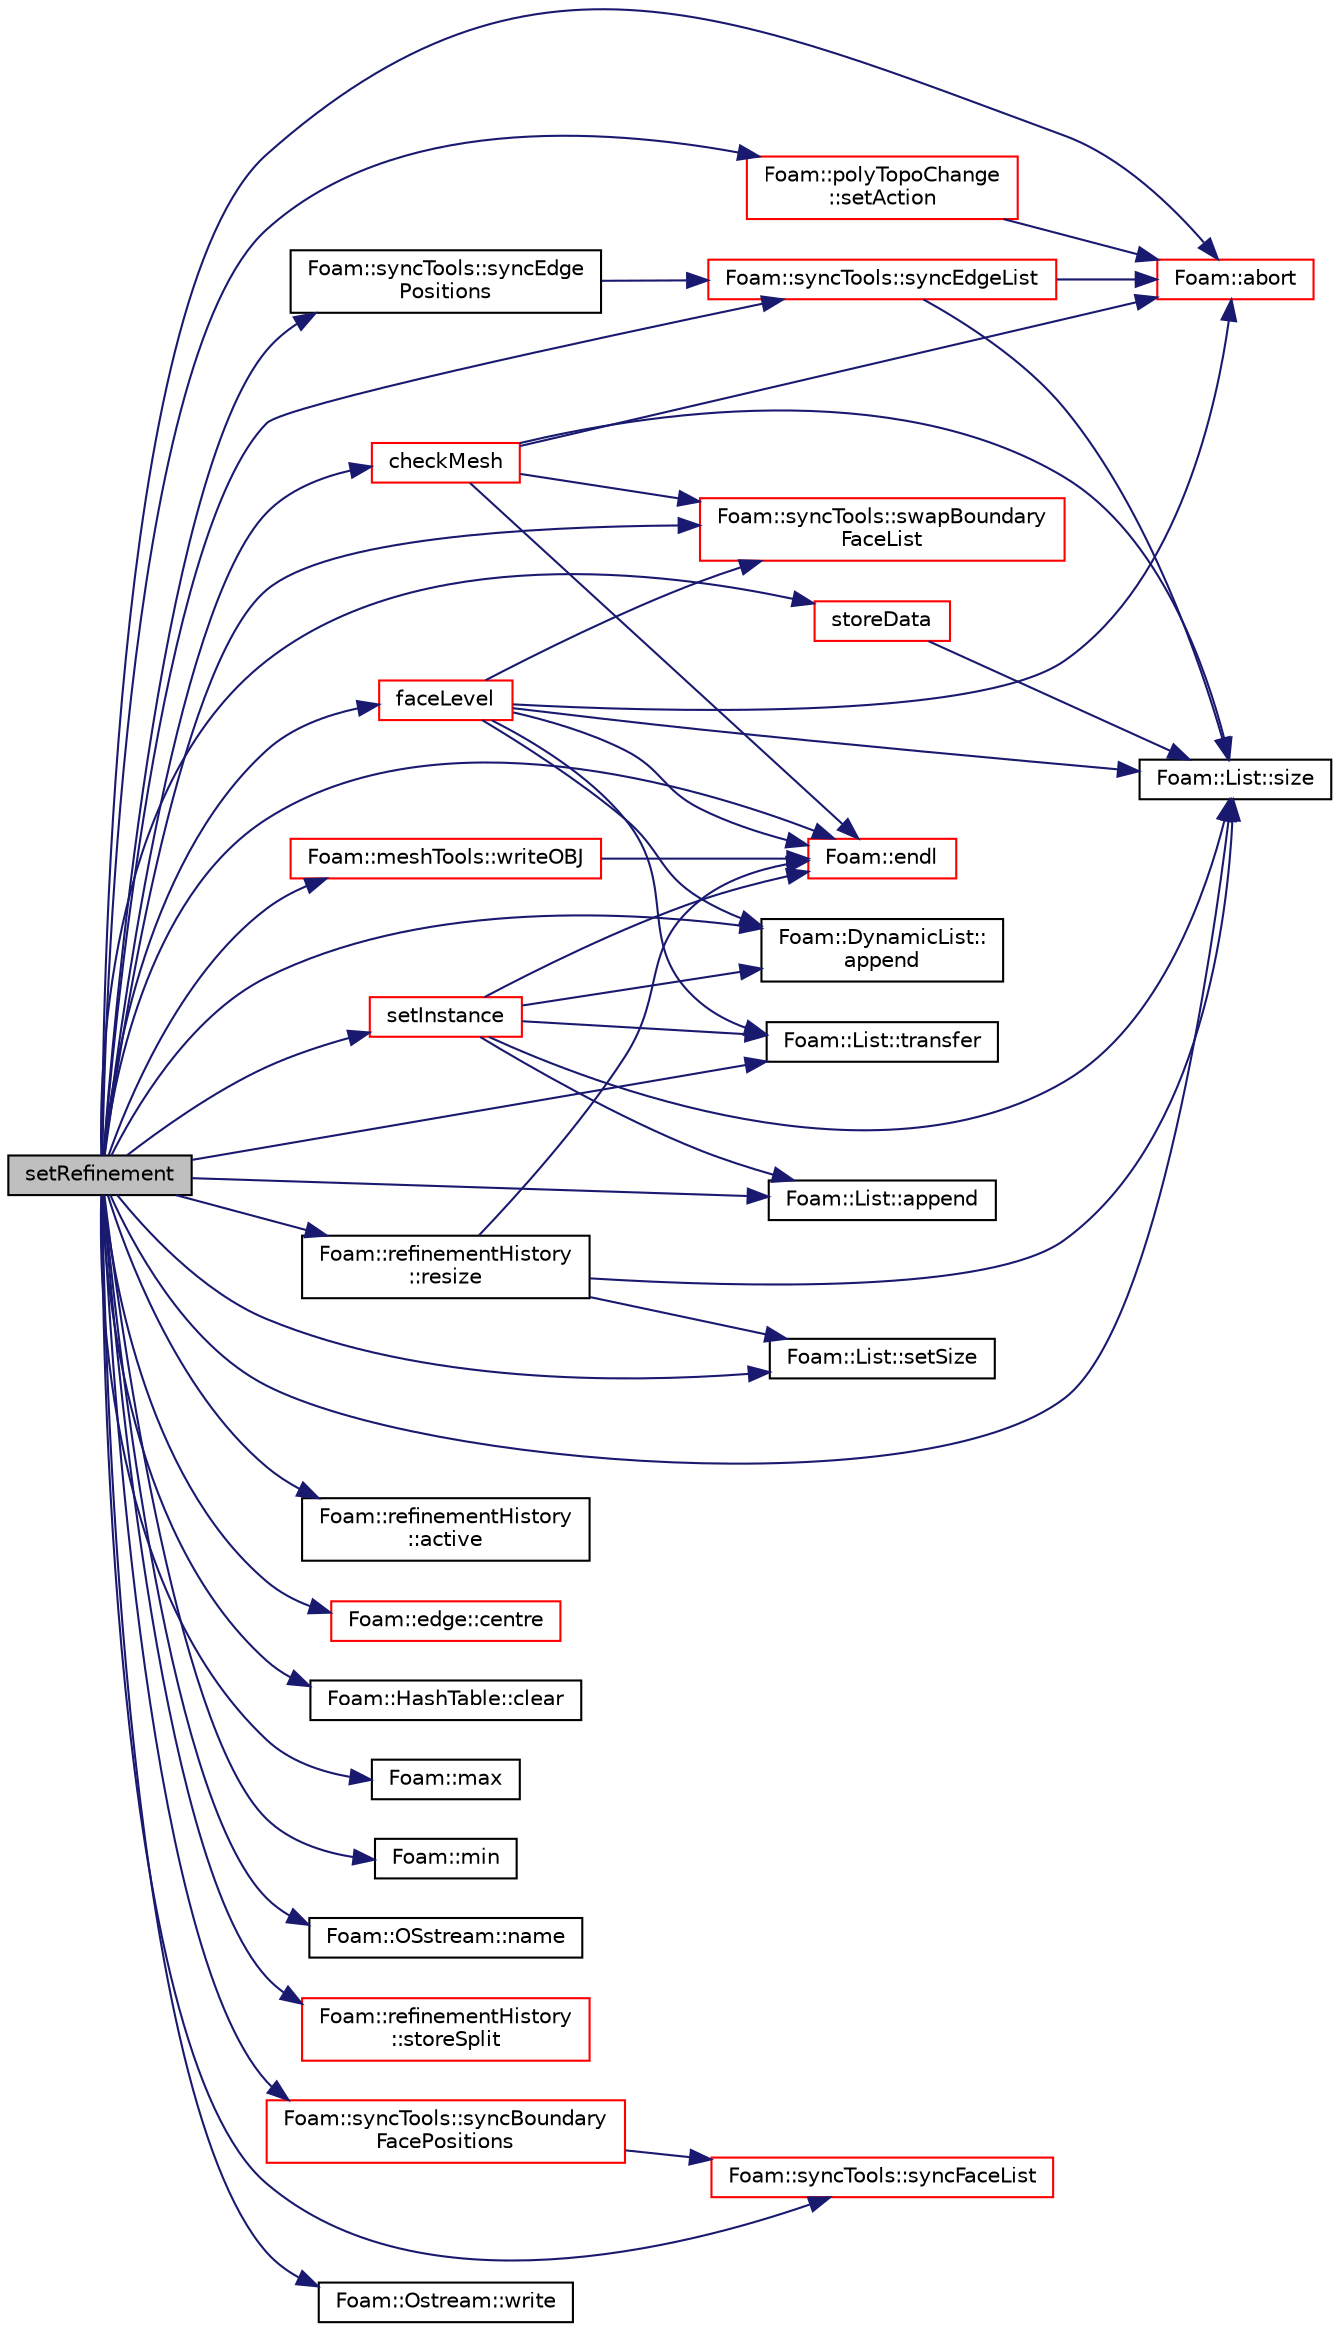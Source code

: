 digraph "setRefinement"
{
  bgcolor="transparent";
  edge [fontname="Helvetica",fontsize="10",labelfontname="Helvetica",labelfontsize="10"];
  node [fontname="Helvetica",fontsize="10",shape=record];
  rankdir="LR";
  Node4209 [label="setRefinement",height=0.2,width=0.4,color="black", fillcolor="grey75", style="filled", fontcolor="black"];
  Node4209 -> Node4210 [color="midnightblue",fontsize="10",style="solid",fontname="Helvetica"];
  Node4210 [label="Foam::abort",height=0.2,width=0.4,color="red",URL="$a21851.html#a447107a607d03e417307c203fa5fb44b"];
  Node4209 -> Node4255 [color="midnightblue",fontsize="10",style="solid",fontname="Helvetica"];
  Node4255 [label="Foam::refinementHistory\l::active",height=0.2,width=0.4,color="black",URL="$a22421.html#ad9735e23cb0888fb98e1c5893aecff7e",tooltip="Is there unrefinement history? "];
  Node4209 -> Node4256 [color="midnightblue",fontsize="10",style="solid",fontname="Helvetica"];
  Node4256 [label="Foam::DynamicList::\lappend",height=0.2,width=0.4,color="black",URL="$a27005.html#a7b67b42af715604376ad63a681dee6d8",tooltip="Append an element at the end of the list. "];
  Node4209 -> Node4257 [color="midnightblue",fontsize="10",style="solid",fontname="Helvetica"];
  Node4257 [label="Foam::List::append",height=0.2,width=0.4,color="black",URL="$a26833.html#a399dd2bf0d9a32016717dc90126f016b",tooltip="Append an element at the end of the list. "];
  Node4209 -> Node4258 [color="midnightblue",fontsize="10",style="solid",fontname="Helvetica"];
  Node4258 [label="Foam::edge::centre",height=0.2,width=0.4,color="red",URL="$a28361.html#a87a4cbbb775d06be2c2f27bdab4ddb04",tooltip="Return centre (centroid) "];
  Node4209 -> Node4262 [color="midnightblue",fontsize="10",style="solid",fontname="Helvetica"];
  Node4262 [label="checkMesh",height=0.2,width=0.4,color="red",URL="$a22413.html#a432ff341842268fa21b8363e6b2c45b9",tooltip="Debug: Check coupled mesh for correctness. "];
  Node4262 -> Node4217 [color="midnightblue",fontsize="10",style="solid",fontname="Helvetica"];
  Node4217 [label="Foam::endl",height=0.2,width=0.4,color="red",URL="$a21851.html#a2db8fe02a0d3909e9351bb4275b23ce4",tooltip="Add newline and flush stream. "];
  Node4262 -> Node4263 [color="midnightblue",fontsize="10",style="solid",fontname="Helvetica"];
  Node4263 [label="Foam::syncTools::swapBoundary\lFaceList",height=0.2,width=0.4,color="red",URL="$a28657.html#a30e4f2ce2c2399c35f5d674bdb7c07fd",tooltip="Swap coupled boundary face values. "];
  Node4262 -> Node4210 [color="midnightblue",fontsize="10",style="solid",fontname="Helvetica"];
  Node4262 -> Node4308 [color="midnightblue",fontsize="10",style="solid",fontname="Helvetica"];
  Node4308 [label="Foam::List::size",height=0.2,width=0.4,color="black",URL="$a26833.html#a8a5f6fa29bd4b500caf186f60245b384",tooltip="Override size to be inconsistent with allocated storage. "];
  Node4209 -> Node4542 [color="midnightblue",fontsize="10",style="solid",fontname="Helvetica"];
  Node4542 [label="Foam::HashTable::clear",height=0.2,width=0.4,color="black",URL="$a26841.html#ac8bb3912a3ce86b15842e79d0b421204",tooltip="Clear all entries from table. "];
  Node4209 -> Node4217 [color="midnightblue",fontsize="10",style="solid",fontname="Helvetica"];
  Node4209 -> Node4591 [color="midnightblue",fontsize="10",style="solid",fontname="Helvetica"];
  Node4591 [label="faceLevel",height=0.2,width=0.4,color="red",URL="$a22413.html#ac66af0825e27fea70e129da1dd74290a",tooltip="Gets level such that the face has four points <= level. "];
  Node4591 -> Node4210 [color="midnightblue",fontsize="10",style="solid",fontname="Helvetica"];
  Node4591 -> Node4256 [color="midnightblue",fontsize="10",style="solid",fontname="Helvetica"];
  Node4591 -> Node4217 [color="midnightblue",fontsize="10",style="solid",fontname="Helvetica"];
  Node4591 -> Node4308 [color="midnightblue",fontsize="10",style="solid",fontname="Helvetica"];
  Node4591 -> Node4263 [color="midnightblue",fontsize="10",style="solid",fontname="Helvetica"];
  Node4591 -> Node4607 [color="midnightblue",fontsize="10",style="solid",fontname="Helvetica"];
  Node4607 [label="Foam::List::transfer",height=0.2,width=0.4,color="black",URL="$a26833.html#a25ad1d2084d16b234b0cf91c07e832c0",tooltip="Transfer the contents of the argument List into this list. "];
  Node4209 -> Node4424 [color="midnightblue",fontsize="10",style="solid",fontname="Helvetica"];
  Node4424 [label="Foam::max",height=0.2,width=0.4,color="black",URL="$a21851.html#ac993e906cf2774ae77e666bc24e81733"];
  Node4209 -> Node4571 [color="midnightblue",fontsize="10",style="solid",fontname="Helvetica"];
  Node4571 [label="Foam::min",height=0.2,width=0.4,color="black",URL="$a21851.html#a253e112ad2d56d96230ff39ea7f442dc"];
  Node4209 -> Node4323 [color="midnightblue",fontsize="10",style="solid",fontname="Helvetica"];
  Node4323 [label="Foam::OSstream::name",height=0.2,width=0.4,color="black",URL="$a27397.html#a41b2d01e5fd6e1bc71a895d8b8a86308",tooltip="Return the name of the stream. "];
  Node4209 -> Node4611 [color="midnightblue",fontsize="10",style="solid",fontname="Helvetica"];
  Node4611 [label="Foam::refinementHistory\l::resize",height=0.2,width=0.4,color="black",URL="$a22421.html#abb1149a404586373ae9d9d4a6bfc65e7",tooltip="Extend/shrink storage. additional visibleCells_ elements get. "];
  Node4611 -> Node4308 [color="midnightblue",fontsize="10",style="solid",fontname="Helvetica"];
  Node4611 -> Node4217 [color="midnightblue",fontsize="10",style="solid",fontname="Helvetica"];
  Node4611 -> Node4274 [color="midnightblue",fontsize="10",style="solid",fontname="Helvetica"];
  Node4274 [label="Foam::List::setSize",height=0.2,width=0.4,color="black",URL="$a26833.html#aedb985ffeaf1bdbfeccc2a8730405703",tooltip="Reset size of List. "];
  Node4209 -> Node4612 [color="midnightblue",fontsize="10",style="solid",fontname="Helvetica"];
  Node4612 [label="Foam::polyTopoChange\l::setAction",height=0.2,width=0.4,color="red",URL="$a22449.html#a40a23962b792d24f4cb999f5b55aece2",tooltip="For compatibility with polyTopoChange: set topological action. "];
  Node4612 -> Node4210 [color="midnightblue",fontsize="10",style="solid",fontname="Helvetica"];
  Node4209 -> Node4692 [color="midnightblue",fontsize="10",style="solid",fontname="Helvetica"];
  Node4692 [label="setInstance",height=0.2,width=0.4,color="red",URL="$a22413.html#af44817e5a0340574e0dd5d2d863d75d1"];
  Node4692 -> Node4217 [color="midnightblue",fontsize="10",style="solid",fontname="Helvetica"];
  Node4692 -> Node4256 [color="midnightblue",fontsize="10",style="solid",fontname="Helvetica"];
  Node4692 -> Node4308 [color="midnightblue",fontsize="10",style="solid",fontname="Helvetica"];
  Node4692 -> Node4607 [color="midnightblue",fontsize="10",style="solid",fontname="Helvetica"];
  Node4692 -> Node4257 [color="midnightblue",fontsize="10",style="solid",fontname="Helvetica"];
  Node4209 -> Node4274 [color="midnightblue",fontsize="10",style="solid",fontname="Helvetica"];
  Node4209 -> Node4308 [color="midnightblue",fontsize="10",style="solid",fontname="Helvetica"];
  Node4209 -> Node4699 [color="midnightblue",fontsize="10",style="solid",fontname="Helvetica"];
  Node4699 [label="storeData",height=0.2,width=0.4,color="red",URL="$a22413.html#aca564b3e1d6bf72a398ffc8c17668020",tooltip="Signal points/face/cells for which to store data. "];
  Node4699 -> Node4308 [color="midnightblue",fontsize="10",style="solid",fontname="Helvetica"];
  Node4209 -> Node4700 [color="midnightblue",fontsize="10",style="solid",fontname="Helvetica"];
  Node4700 [label="Foam::refinementHistory\l::storeSplit",height=0.2,width=0.4,color="red",URL="$a22421.html#a265db1d2d17228b9e0063c008ea20f13",tooltip="Store splitting of cell into 8. "];
  Node4209 -> Node4263 [color="midnightblue",fontsize="10",style="solid",fontname="Helvetica"];
  Node4209 -> Node4734 [color="midnightblue",fontsize="10",style="solid",fontname="Helvetica"];
  Node4734 [label="Foam::syncTools::syncBoundary\lFacePositions",height=0.2,width=0.4,color="red",URL="$a28657.html#a6df81b2bf1cb57d5a6ccc1d8d26b711c",tooltip="Synchronize locations on boundary faces only. "];
  Node4734 -> Node4339 [color="midnightblue",fontsize="10",style="solid",fontname="Helvetica"];
  Node4339 [label="Foam::syncTools::syncFaceList",height=0.2,width=0.4,color="red",URL="$a28657.html#abed40ebf1b90b365509600f5e7b004b7",tooltip="Synchronize values on all mesh faces. "];
  Node4209 -> Node4735 [color="midnightblue",fontsize="10",style="solid",fontname="Helvetica"];
  Node4735 [label="Foam::syncTools::syncEdgeList",height=0.2,width=0.4,color="red",URL="$a28657.html#a5ed3e64d2ef89e3823674727ea1b3d58",tooltip="Synchronize values on all mesh edges. "];
  Node4735 -> Node4308 [color="midnightblue",fontsize="10",style="solid",fontname="Helvetica"];
  Node4735 -> Node4210 [color="midnightblue",fontsize="10",style="solid",fontname="Helvetica"];
  Node4209 -> Node4756 [color="midnightblue",fontsize="10",style="solid",fontname="Helvetica"];
  Node4756 [label="Foam::syncTools::syncEdge\lPositions",height=0.2,width=0.4,color="black",URL="$a28657.html#a6b6d5805ee5c869b4bb7c42840c3e982",tooltip="Synchronize locations on all mesh edges. "];
  Node4756 -> Node4735 [color="midnightblue",fontsize="10",style="solid",fontname="Helvetica"];
  Node4209 -> Node4339 [color="midnightblue",fontsize="10",style="solid",fontname="Helvetica"];
  Node4209 -> Node4607 [color="midnightblue",fontsize="10",style="solid",fontname="Helvetica"];
  Node4209 -> Node4445 [color="midnightblue",fontsize="10",style="solid",fontname="Helvetica"];
  Node4445 [label="Foam::Ostream::write",height=0.2,width=0.4,color="black",URL="$a27345.html#a81a19ad9e4098b4701cc8bab9a59d78b",tooltip="Write next token to stream. "];
  Node4209 -> Node4327 [color="midnightblue",fontsize="10",style="solid",fontname="Helvetica"];
  Node4327 [label="Foam::meshTools::writeOBJ",height=0.2,width=0.4,color="red",URL="$a21883.html#afd76c6ccc8ee4a5957f0232218167c17",tooltip="Write obj representation of point. "];
  Node4327 -> Node4217 [color="midnightblue",fontsize="10",style="solid",fontname="Helvetica"];
}
